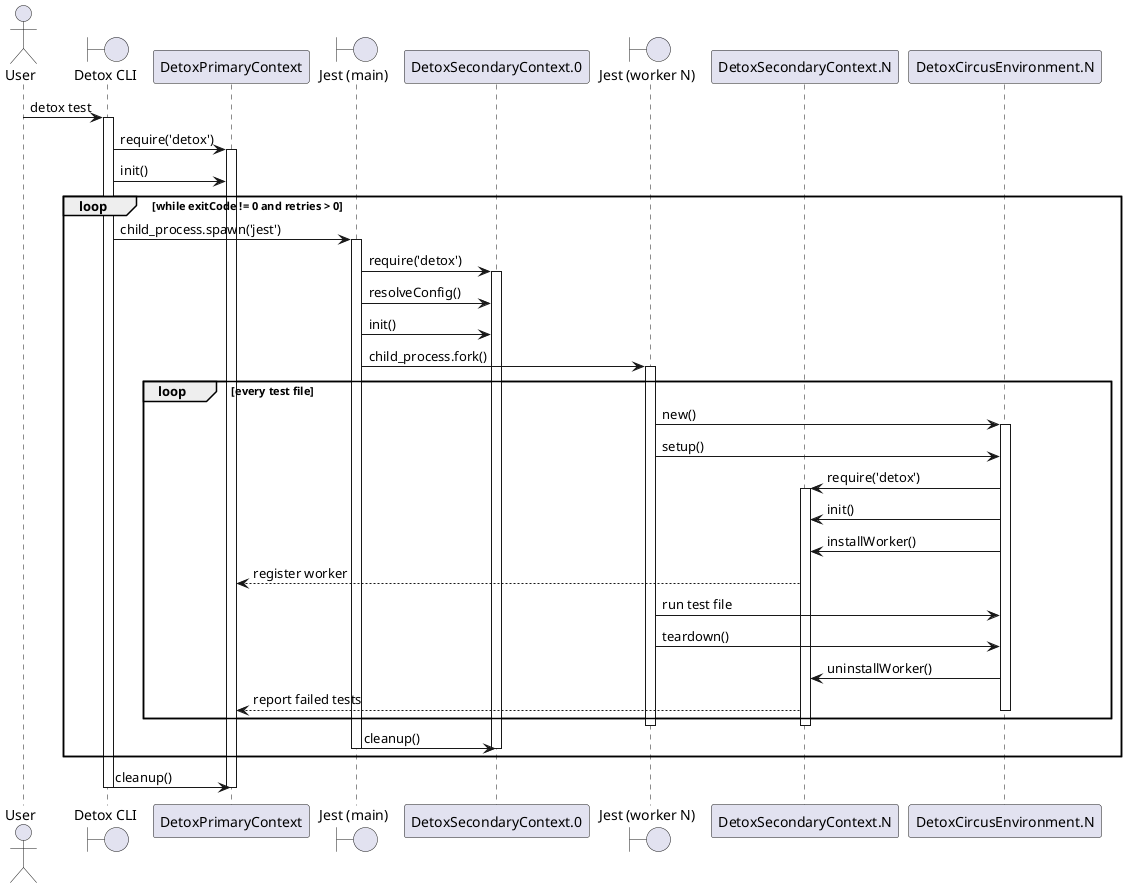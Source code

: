 @startuml

actor User
boundary "Detox CLI" as CLI
participant "DetoxPrimaryContext" as Pri
boundary "Jest (main)" as Jest0
participant "DetoxSecondaryContext.0" as Sec0
boundary "Jest (worker N)" as JestN
participant "DetoxSecondaryContext.N" as SecN
participant "DetoxCircusEnvironment.N" as Env

User -> CLI: detox test
activate CLI
CLI -> Pri: require('detox')
activate Pri
CLI -> Pri: init()
loop while exitCode != 0 and retries > 0
  CLI -> Jest0: child_process.spawn('jest')
  activate Jest0
  Jest0 -> Sec0: require('detox')
  activate Sec0
  Jest0 -> Sec0: resolveConfig()
  Jest0 -> Sec0: init()
  Jest0 -> JestN: child_process.fork()
  activate JestN
  loop every test file
    JestN -> Env: new()
    activate Env
    JestN -> Env: setup()
    Env -> SecN: require('detox')
    activate SecN
    Env -> SecN: init()
    Env -> SecN: installWorker()
    SecN --> Pri: register worker
    JestN -> Env: run test file
    JestN -> Env: teardown()
    Env -> SecN: uninstallWorker()
    SecN --> Pri: report failed tests
    deactivate Env
  end loop
  deactivate SecN
  deactivate JestN
  Jest0 -> Sec0: cleanup()
  deactivate Sec0
  deactivate Jest0
end loop
CLI -> Pri: cleanup()
deactivate Pri
deactivate CLI

@enduml
